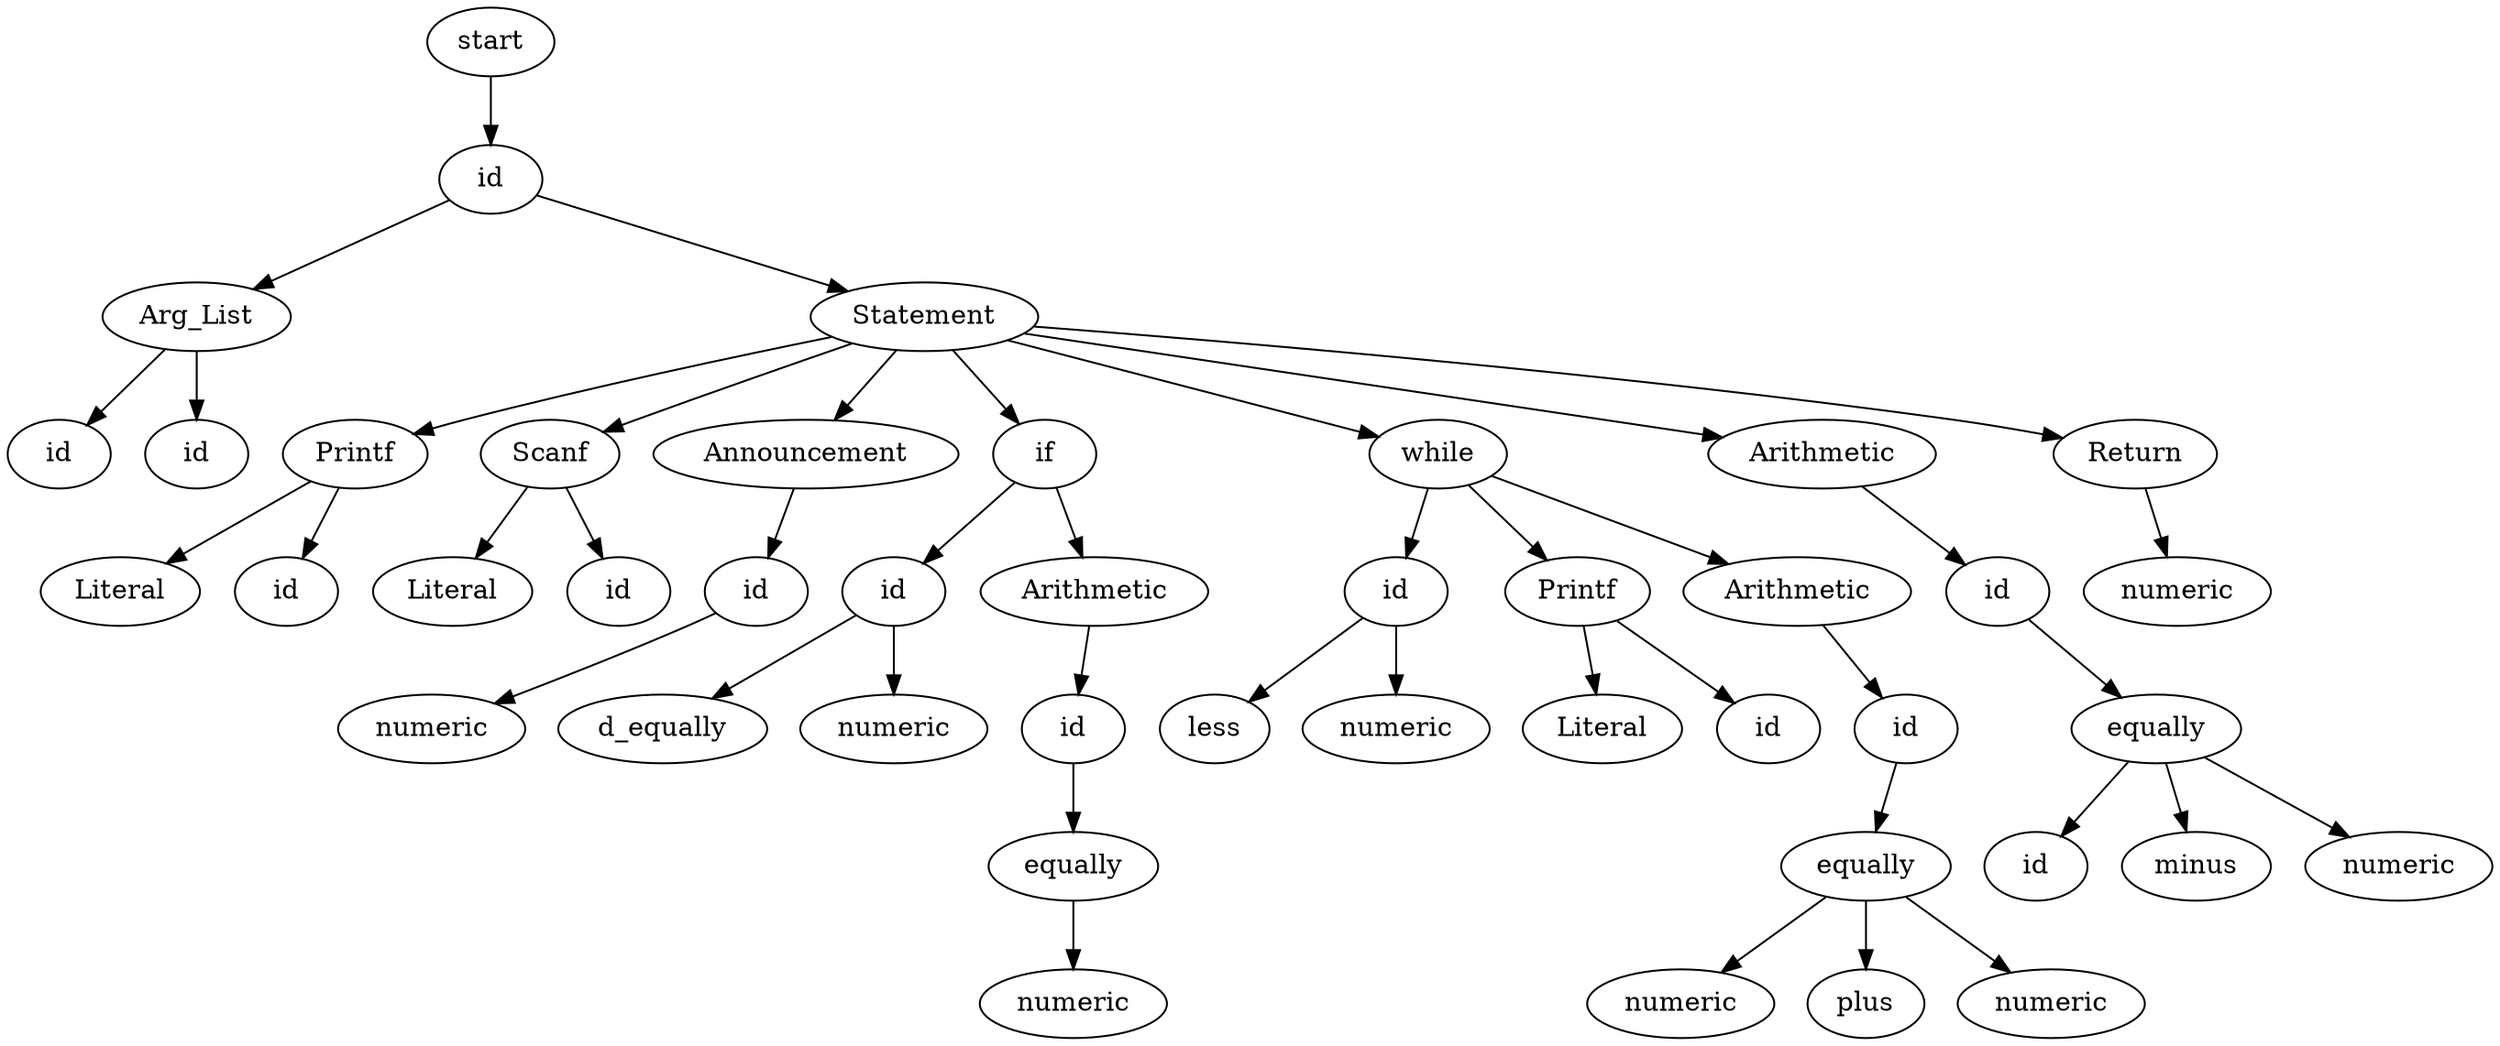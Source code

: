 digraph {
	"node1"[label=start]
	"node1"->"node2"
	"node2"[label=id]
	"node2"->"node3"
	"node3"[label=Arg_List]
	"node3"->"node4"
	"node4"[label=id]
	"node3"->"node5"
	"node5"[label=id]
	"node2"->"node6"
	"node6"[label=Statement]
	"node6"->"node7"
	"node7"[label=Printf]
	"node7"->"node8"
	"node8"[label=Literal]
	"node7"->"node9"
	"node9"[label=id]
	"node6"->"node10"
	"node10"[label=Scanf]
	"node10"->"node11"
	"node11"[label=Literal]
	"node10"->"node12"
	"node12"[label=id]
	"node6"->"node13"
	"node13"[label=Announcement]
	"node13"->"node14"
	"node14"[label=id]
	"node14"->"node15"
	"node15"[label=numeric]
	"node6"->"node16"
	"node16"[label=if]
	"node16"->"node17"
	"node17"[label=id]
	"node17"->"node18"
	"node18"[label=d_equally]
	"node17"->"node19"
	"node19"[label=numeric]
	"node16"->"node20"
	"node20"[label=Arithmetic]
	"node20"->"node21"
	"node21"[label=id]
	"node21"->"node22"
	"node22"[label=equally]
	"node22"->"node23"
	"node23"[label=numeric]
	"node6"->"node24"
	"node24"[label=while]
	"node24"->"node25"
	"node25"[label=id]
	"node25"->"node26"
	"node26"[label=less]
	"node25"->"node27"
	"node27"[label=numeric]
	"node24"->"node28"
	"node28"[label=Printf]
	"node28"->"node29"
	"node29"[label=Literal]
	"node28"->"node30"
	"node30"[label=id]
	"node24"->"node31"
	"node31"[label=Arithmetic]
	"node31"->"node32"
	"node32"[label=id]
	"node32"->"node33"
	"node33"[label=equally]
	"node33"->"node34"
	"node34"[label=numeric]
	"node33"->"node35"
	"node35"[label=plus]
	"node33"->"node36"
	"node36"[label=numeric]
	"node6"->"node37"
	"node37"[label=Arithmetic]
	"node37"->"node38"
	"node38"[label=id]
	"node38"->"node39"
	"node39"[label=equally]
	"node39"->"node40"
	"node40"[label=id]
	"node39"->"node41"
	"node41"[label=minus]
	"node39"->"node42"
	"node42"[label=numeric]
	"node6"->"node43"
	"node43"[label=Return]
	"node43"->"node44"
	"node44"[label=numeric]
}
